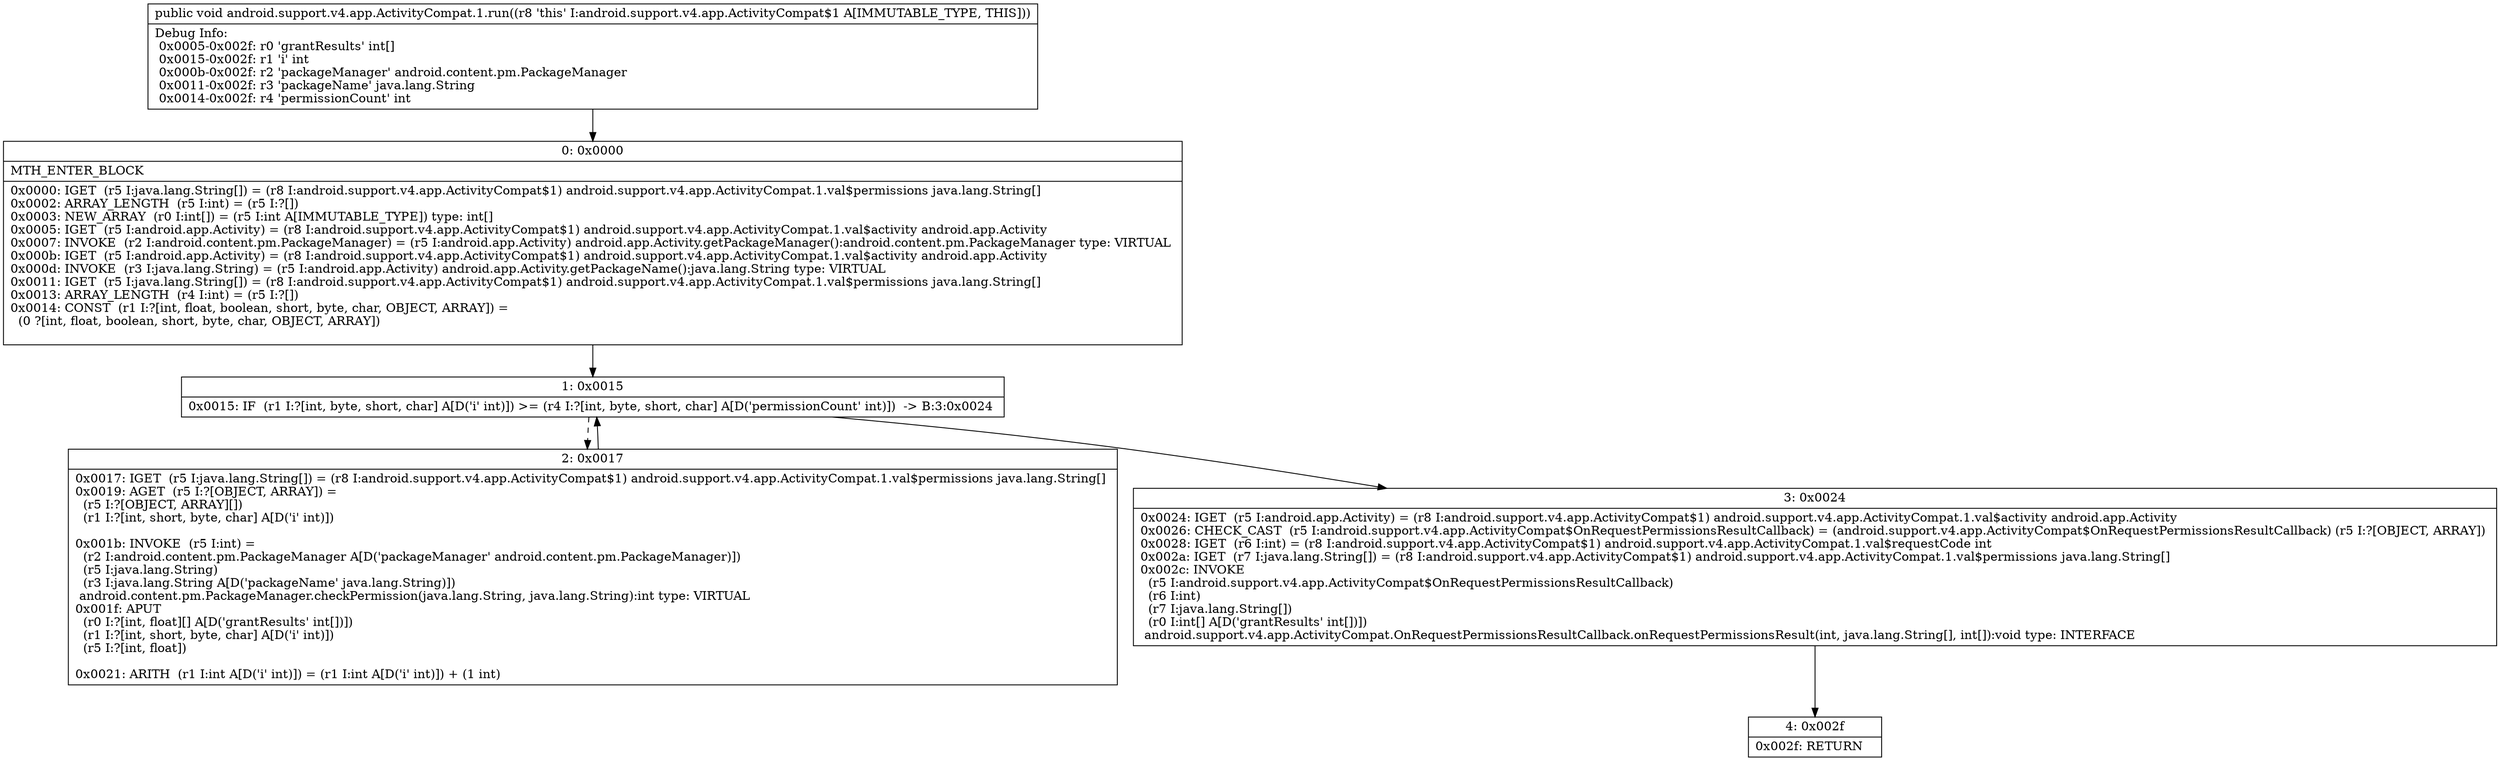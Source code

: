 digraph "CFG forandroid.support.v4.app.ActivityCompat.1.run()V" {
Node_0 [shape=record,label="{0\:\ 0x0000|MTH_ENTER_BLOCK\l|0x0000: IGET  (r5 I:java.lang.String[]) = (r8 I:android.support.v4.app.ActivityCompat$1) android.support.v4.app.ActivityCompat.1.val$permissions java.lang.String[] \l0x0002: ARRAY_LENGTH  (r5 I:int) = (r5 I:?[]) \l0x0003: NEW_ARRAY  (r0 I:int[]) = (r5 I:int A[IMMUTABLE_TYPE]) type: int[] \l0x0005: IGET  (r5 I:android.app.Activity) = (r8 I:android.support.v4.app.ActivityCompat$1) android.support.v4.app.ActivityCompat.1.val$activity android.app.Activity \l0x0007: INVOKE  (r2 I:android.content.pm.PackageManager) = (r5 I:android.app.Activity) android.app.Activity.getPackageManager():android.content.pm.PackageManager type: VIRTUAL \l0x000b: IGET  (r5 I:android.app.Activity) = (r8 I:android.support.v4.app.ActivityCompat$1) android.support.v4.app.ActivityCompat.1.val$activity android.app.Activity \l0x000d: INVOKE  (r3 I:java.lang.String) = (r5 I:android.app.Activity) android.app.Activity.getPackageName():java.lang.String type: VIRTUAL \l0x0011: IGET  (r5 I:java.lang.String[]) = (r8 I:android.support.v4.app.ActivityCompat$1) android.support.v4.app.ActivityCompat.1.val$permissions java.lang.String[] \l0x0013: ARRAY_LENGTH  (r4 I:int) = (r5 I:?[]) \l0x0014: CONST  (r1 I:?[int, float, boolean, short, byte, char, OBJECT, ARRAY]) = \l  (0 ?[int, float, boolean, short, byte, char, OBJECT, ARRAY])\l \l}"];
Node_1 [shape=record,label="{1\:\ 0x0015|0x0015: IF  (r1 I:?[int, byte, short, char] A[D('i' int)]) \>= (r4 I:?[int, byte, short, char] A[D('permissionCount' int)])  \-\> B:3:0x0024 \l}"];
Node_2 [shape=record,label="{2\:\ 0x0017|0x0017: IGET  (r5 I:java.lang.String[]) = (r8 I:android.support.v4.app.ActivityCompat$1) android.support.v4.app.ActivityCompat.1.val$permissions java.lang.String[] \l0x0019: AGET  (r5 I:?[OBJECT, ARRAY]) = \l  (r5 I:?[OBJECT, ARRAY][])\l  (r1 I:?[int, short, byte, char] A[D('i' int)])\l \l0x001b: INVOKE  (r5 I:int) = \l  (r2 I:android.content.pm.PackageManager A[D('packageManager' android.content.pm.PackageManager)])\l  (r5 I:java.lang.String)\l  (r3 I:java.lang.String A[D('packageName' java.lang.String)])\l android.content.pm.PackageManager.checkPermission(java.lang.String, java.lang.String):int type: VIRTUAL \l0x001f: APUT  \l  (r0 I:?[int, float][] A[D('grantResults' int[])])\l  (r1 I:?[int, short, byte, char] A[D('i' int)])\l  (r5 I:?[int, float])\l \l0x0021: ARITH  (r1 I:int A[D('i' int)]) = (r1 I:int A[D('i' int)]) + (1 int) \l}"];
Node_3 [shape=record,label="{3\:\ 0x0024|0x0024: IGET  (r5 I:android.app.Activity) = (r8 I:android.support.v4.app.ActivityCompat$1) android.support.v4.app.ActivityCompat.1.val$activity android.app.Activity \l0x0026: CHECK_CAST  (r5 I:android.support.v4.app.ActivityCompat$OnRequestPermissionsResultCallback) = (android.support.v4.app.ActivityCompat$OnRequestPermissionsResultCallback) (r5 I:?[OBJECT, ARRAY]) \l0x0028: IGET  (r6 I:int) = (r8 I:android.support.v4.app.ActivityCompat$1) android.support.v4.app.ActivityCompat.1.val$requestCode int \l0x002a: IGET  (r7 I:java.lang.String[]) = (r8 I:android.support.v4.app.ActivityCompat$1) android.support.v4.app.ActivityCompat.1.val$permissions java.lang.String[] \l0x002c: INVOKE  \l  (r5 I:android.support.v4.app.ActivityCompat$OnRequestPermissionsResultCallback)\l  (r6 I:int)\l  (r7 I:java.lang.String[])\l  (r0 I:int[] A[D('grantResults' int[])])\l android.support.v4.app.ActivityCompat.OnRequestPermissionsResultCallback.onRequestPermissionsResult(int, java.lang.String[], int[]):void type: INTERFACE \l}"];
Node_4 [shape=record,label="{4\:\ 0x002f|0x002f: RETURN   \l}"];
MethodNode[shape=record,label="{public void android.support.v4.app.ActivityCompat.1.run((r8 'this' I:android.support.v4.app.ActivityCompat$1 A[IMMUTABLE_TYPE, THIS]))  | Debug Info:\l  0x0005\-0x002f: r0 'grantResults' int[]\l  0x0015\-0x002f: r1 'i' int\l  0x000b\-0x002f: r2 'packageManager' android.content.pm.PackageManager\l  0x0011\-0x002f: r3 'packageName' java.lang.String\l  0x0014\-0x002f: r4 'permissionCount' int\l}"];
MethodNode -> Node_0;
Node_0 -> Node_1;
Node_1 -> Node_2[style=dashed];
Node_1 -> Node_3;
Node_2 -> Node_1;
Node_3 -> Node_4;
}

